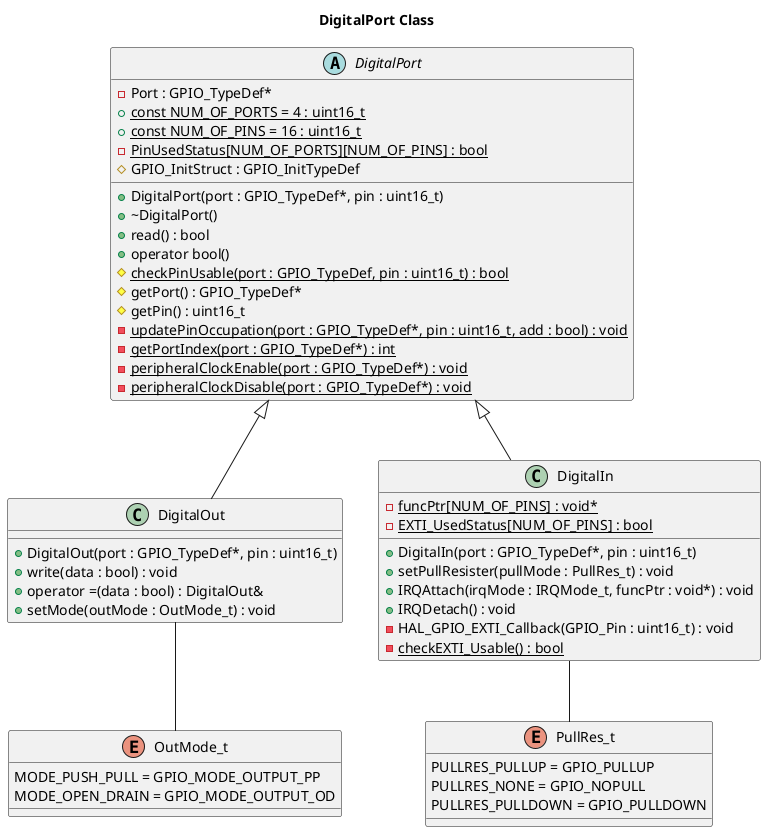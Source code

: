 @startuml

title DigitalPort Class

abstract "DigitalPort" as AbstractDigitalPort{
  +DigitalPort(port : GPIO_TypeDef*, pin : uint16_t)
  +~DigitalPort()
  -Port : GPIO_TypeDef*
  ''-Pin : uint16_t
  ''#PullResister : uint32_t
  ''#Mode : uint32_t
  +{static}const NUM_OF_PORTS = 4 : uint16_t
  +{static}const NUM_OF_PINS = 16 : uint16_t
  -{static}PinUsedStatus[NUM_OF_PORTS][NUM_OF_PINS] : bool
  +read() : bool
  +operator bool()
  #{static}checkPinUsable(port : GPIO_TypeDef, pin : uint16_t) : bool
  #getPort() : GPIO_TypeDef*
  #getPin() : uint16_t
  -{static}updatePinOccupation(port : GPIO_TypeDef*, pin : uint16_t, add : bool) : void
  -{static}getPortIndex(port : GPIO_TypeDef*) : int
  -{static}peripheralClockEnable(port : GPIO_TypeDef*) : void
  -{static}peripheralClockDisable(port : GPIO_TypeDef*) : void
  #GPIO_InitStruct : GPIO_InitTypeDef
}

class "DigitalOut" as ClassDigitalOut{
  +DigitalOut(port : GPIO_TypeDef*, pin : uint16_t)
  +write(data : bool) : void
  +operator =(data : bool) : DigitalOut&
  +setMode(outMode : OutMode_t) : void
}
enum "OutMode_t" as EnumOutMode_t{
  MODE_PUSH_PULL = GPIO_MODE_OUTPUT_PP
  MODE_OPEN_DRAIN = GPIO_MODE_OUTPUT_OD
}
ClassDigitalOut -- EnumOutMode_t

class "DigitalIn" as ClassDigitalIn{
  +DigitalIn(port : GPIO_TypeDef*, pin : uint16_t)
  +setPullResister(pullMode : PullRes_t) : void
  +IRQAttach(irqMode : IRQMode_t, funcPtr : void*) : void
  +IRQDetach() : void
  -{static}funcPtr[NUM_OF_PINS] : void*
  -HAL_GPIO_EXTI_Callback(GPIO_Pin : uint16_t) : void
  -{static}EXTI_UsedStatus[NUM_OF_PINS] : bool
  -{static}checkEXTI_Usable() : bool
}
enum "PullRes_t" as EnumPullReg_t{
  PULLRES_PULLUP = GPIO_PULLUP
  PULLRES_NONE = GPIO_NOPULL
  PULLRES_PULLDOWN = GPIO_PULLDOWN
}
ClassDigitalIn -- EnumPullReg_t

AbstractDigitalPort <|-- ClassDigitalOut
AbstractDigitalPort <|-- ClassDigitalIn
@enduml
